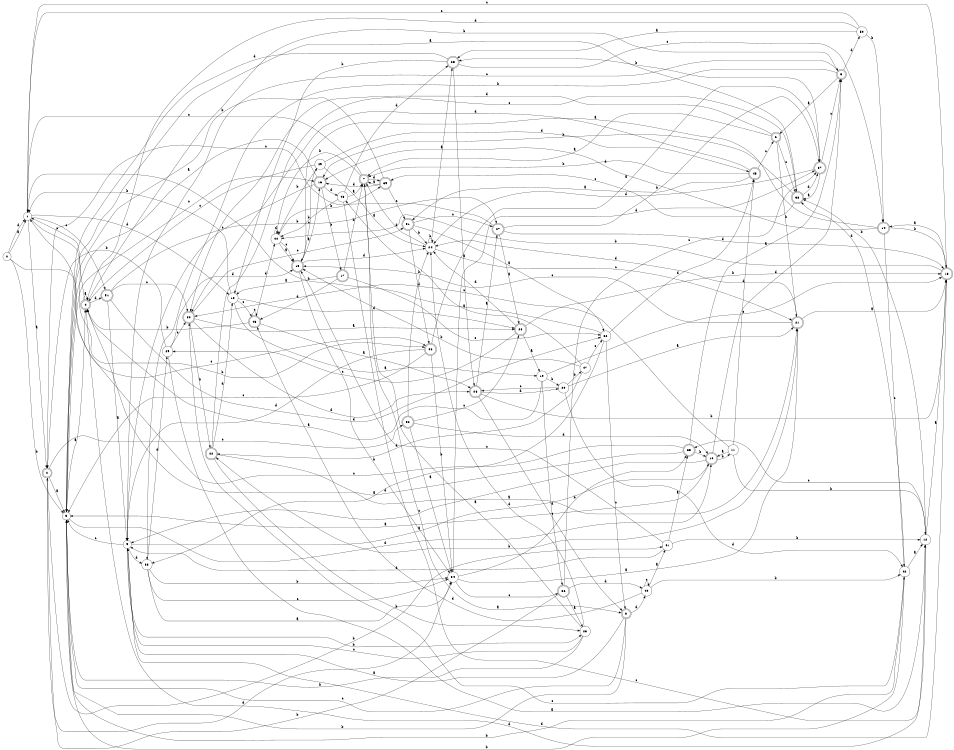 digraph n43_2 {
__start0 [label="" shape="none"];

rankdir=LR;
size="8,5";

s0 [style="filled", color="black", fillcolor="white" shape="circle", label="0"];
s1 [style="filled", color="black", fillcolor="white" shape="circle", label="1"];
s2 [style="rounded,filled", color="black", fillcolor="white" shape="doublecircle", label="2"];
s3 [style="filled", color="black", fillcolor="white" shape="circle", label="3"];
s4 [style="rounded,filled", color="black", fillcolor="white" shape="doublecircle", label="4"];
s5 [style="rounded,filled", color="black", fillcolor="white" shape="doublecircle", label="5"];
s6 [style="rounded,filled", color="black", fillcolor="white" shape="doublecircle", label="6"];
s7 [style="rounded,filled", color="black", fillcolor="white" shape="doublecircle", label="7"];
s8 [style="rounded,filled", color="black", fillcolor="white" shape="doublecircle", label="8"];
s9 [style="filled", color="black", fillcolor="white" shape="circle", label="9"];
s10 [style="rounded,filled", color="black", fillcolor="white" shape="doublecircle", label="10"];
s11 [style="filled", color="black", fillcolor="white" shape="circle", label="11"];
s12 [style="filled", color="black", fillcolor="white" shape="circle", label="12"];
s13 [style="rounded,filled", color="black", fillcolor="white" shape="doublecircle", label="13"];
s14 [style="rounded,filled", color="black", fillcolor="white" shape="doublecircle", label="14"];
s15 [style="rounded,filled", color="black", fillcolor="white" shape="doublecircle", label="15"];
s16 [style="rounded,filled", color="black", fillcolor="white" shape="doublecircle", label="16"];
s17 [style="rounded,filled", color="black", fillcolor="white" shape="doublecircle", label="17"];
s18 [style="filled", color="black", fillcolor="white" shape="circle", label="18"];
s19 [style="filled", color="black", fillcolor="white" shape="circle", label="19"];
s20 [style="filled", color="black", fillcolor="white" shape="circle", label="20"];
s21 [style="rounded,filled", color="black", fillcolor="white" shape="doublecircle", label="21"];
s22 [style="rounded,filled", color="black", fillcolor="white" shape="doublecircle", label="22"];
s23 [style="filled", color="black", fillcolor="white" shape="circle", label="23"];
s24 [style="filled", color="black", fillcolor="white" shape="circle", label="24"];
s25 [style="rounded,filled", color="black", fillcolor="white" shape="doublecircle", label="25"];
s26 [style="rounded,filled", color="black", fillcolor="white" shape="doublecircle", label="26"];
s27 [style="rounded,filled", color="black", fillcolor="white" shape="doublecircle", label="27"];
s28 [style="rounded,filled", color="black", fillcolor="white" shape="doublecircle", label="28"];
s29 [style="filled", color="black", fillcolor="white" shape="circle", label="29"];
s30 [style="rounded,filled", color="black", fillcolor="white" shape="doublecircle", label="30"];
s31 [style="rounded,filled", color="black", fillcolor="white" shape="doublecircle", label="31"];
s32 [style="filled", color="black", fillcolor="white" shape="circle", label="32"];
s33 [style="filled", color="black", fillcolor="white" shape="circle", label="33"];
s34 [style="filled", color="black", fillcolor="white" shape="circle", label="34"];
s35 [style="rounded,filled", color="black", fillcolor="white" shape="doublecircle", label="35"];
s36 [style="rounded,filled", color="black", fillcolor="white" shape="doublecircle", label="36"];
s37 [style="rounded,filled", color="black", fillcolor="white" shape="doublecircle", label="37"];
s38 [style="rounded,filled", color="black", fillcolor="white" shape="doublecircle", label="38"];
s39 [style="rounded,filled", color="black", fillcolor="white" shape="doublecircle", label="39"];
s40 [style="filled", color="black", fillcolor="white" shape="circle", label="40"];
s41 [style="filled", color="black", fillcolor="white" shape="circle", label="41"];
s42 [style="filled", color="black", fillcolor="white" shape="circle", label="42"];
s43 [style="rounded,filled", color="black", fillcolor="white" shape="doublecircle", label="43"];
s44 [style="filled", color="black", fillcolor="white" shape="circle", label="44"];
s45 [style="rounded,filled", color="black", fillcolor="white" shape="doublecircle", label="45"];
s46 [style="rounded,filled", color="black", fillcolor="white" shape="doublecircle", label="46"];
s47 [style="filled", color="black", fillcolor="white" shape="circle", label="47"];
s48 [style="filled", color="black", fillcolor="white" shape="circle", label="48"];
s49 [style="filled", color="black", fillcolor="white" shape="circle", label="49"];
s50 [style="filled", color="black", fillcolor="white" shape="circle", label="50"];
s51 [style="rounded,filled", color="black", fillcolor="white" shape="doublecircle", label="51"];
s52 [style="rounded,filled", color="black", fillcolor="white" shape="doublecircle", label="52"];
s0 -> s1 [label="a"];
s0 -> s3 [label="b"];
s0 -> s46 [label="c"];
s0 -> s1 [label="d"];
s1 -> s2 [label="a"];
s1 -> s46 [label="b"];
s1 -> s51 [label="c"];
s1 -> s18 [label="d"];
s2 -> s3 [label="a"];
s2 -> s41 [label="b"];
s2 -> s52 [label="c"];
s2 -> s34 [label="d"];
s3 -> s4 [label="a"];
s3 -> s42 [label="b"];
s3 -> s16 [label="c"];
s3 -> s10 [label="d"];
s4 -> s4 [label="a"];
s4 -> s5 [label="b"];
s4 -> s1 [label="c"];
s4 -> s51 [label="d"];
s5 -> s6 [label="a"];
s5 -> s33 [label="b"];
s5 -> s9 [label="c"];
s5 -> s50 [label="d"];
s6 -> s7 [label="a"];
s6 -> s21 [label="b"];
s6 -> s38 [label="c"];
s6 -> s30 [label="d"];
s7 -> s8 [label="a"];
s7 -> s44 [label="b"];
s7 -> s1 [label="c"];
s7 -> s39 [label="d"];
s8 -> s9 [label="a"];
s8 -> s3 [label="b"];
s8 -> s3 [label="c"];
s8 -> s40 [label="d"];
s9 -> s10 [label="a"];
s9 -> s23 [label="b"];
s9 -> s3 [label="c"];
s9 -> s33 [label="d"];
s10 -> s3 [label="a"];
s10 -> s11 [label="b"];
s10 -> s9 [label="c"];
s10 -> s5 [label="d"];
s11 -> s10 [label="a"];
s11 -> s12 [label="b"];
s11 -> s30 [label="c"];
s11 -> s45 [label="d"];
s12 -> s13 [label="a"];
s12 -> s38 [label="b"];
s12 -> s35 [label="c"];
s12 -> s4 [label="d"];
s13 -> s14 [label="a"];
s13 -> s44 [label="b"];
s13 -> s1 [label="c"];
s13 -> s9 [label="d"];
s14 -> s15 [label="a"];
s14 -> s13 [label="b"];
s14 -> s42 [label="c"];
s14 -> s16 [label="d"];
s15 -> s16 [label="a"];
s15 -> s34 [label="b"];
s15 -> s49 [label="c"];
s15 -> s24 [label="d"];
s16 -> s3 [label="a"];
s16 -> s17 [label="b"];
s16 -> s9 [label="c"];
s16 -> s48 [label="d"];
s17 -> s18 [label="a"];
s17 -> s7 [label="b"];
s17 -> s32 [label="c"];
s17 -> s43 [label="d"];
s18 -> s19 [label="a"];
s18 -> s1 [label="b"];
s18 -> s43 [label="c"];
s18 -> s28 [label="d"];
s19 -> s4 [label="a"];
s19 -> s20 [label="b"];
s19 -> s13 [label="c"];
s19 -> s36 [label="d"];
s20 -> s21 [label="a"];
s20 -> s47 [label="b"];
s20 -> s26 [label="c"];
s20 -> s42 [label="d"];
s21 -> s13 [label="a"];
s21 -> s22 [label="b"];
s21 -> s15 [label="c"];
s21 -> s24 [label="d"];
s22 -> s21 [label="a"];
s22 -> s23 [label="b"];
s22 -> s38 [label="c"];
s22 -> s18 [label="d"];
s23 -> s7 [label="a"];
s23 -> s3 [label="b"];
s23 -> s9 [label="c"];
s23 -> s24 [label="d"];
s24 -> s25 [label="a"];
s24 -> s24 [label="b"];
s24 -> s21 [label="c"];
s24 -> s7 [label="d"];
s25 -> s26 [label="a"];
s25 -> s18 [label="b"];
s25 -> s14 [label="c"];
s25 -> s3 [label="d"];
s26 -> s27 [label="a"];
s26 -> s13 [label="b"];
s26 -> s8 [label="c"];
s26 -> s20 [label="d"];
s27 -> s28 [label="a"];
s27 -> s37 [label="b"];
s27 -> s2 [label="c"];
s27 -> s13 [label="d"];
s28 -> s19 [label="a"];
s28 -> s13 [label="b"];
s28 -> s29 [label="c"];
s28 -> s24 [label="d"];
s29 -> s12 [label="a"];
s29 -> s2 [label="b"];
s29 -> s30 [label="c"];
s29 -> s15 [label="d"];
s30 -> s28 [label="a"];
s30 -> s22 [label="b"];
s30 -> s31 [label="c"];
s30 -> s26 [label="d"];
s31 -> s32 [label="a"];
s31 -> s24 [label="b"];
s31 -> s27 [label="c"];
s31 -> s46 [label="d"];
s32 -> s33 [label="a"];
s32 -> s1 [label="b"];
s32 -> s8 [label="c"];
s32 -> s45 [label="d"];
s33 -> s34 [label="a"];
s33 -> s34 [label="b"];
s33 -> s34 [label="c"];
s33 -> s29 [label="d"];
s34 -> s21 [label="a"];
s34 -> s35 [label="b"];
s34 -> s36 [label="c"];
s34 -> s37 [label="d"];
s35 -> s5 [label="a"];
s35 -> s10 [label="b"];
s35 -> s1 [label="c"];
s35 -> s4 [label="d"];
s36 -> s23 [label="a"];
s36 -> s2 [label="b"];
s36 -> s37 [label="c"];
s36 -> s40 [label="d"];
s37 -> s38 [label="a"];
s37 -> s25 [label="b"];
s37 -> s5 [label="c"];
s37 -> s24 [label="d"];
s38 -> s3 [label="a"];
s38 -> s16 [label="b"];
s38 -> s39 [label="c"];
s38 -> s37 [label="d"];
s39 -> s7 [label="a"];
s39 -> s3 [label="b"];
s39 -> s31 [label="c"];
s39 -> s16 [label="d"];
s40 -> s41 [label="a"];
s40 -> s42 [label="b"];
s40 -> s40 [label="c"];
s40 -> s43 [label="d"];
s41 -> s35 [label="a"];
s41 -> s12 [label="b"];
s41 -> s15 [label="c"];
s41 -> s9 [label="d"];
s42 -> s12 [label="a"];
s42 -> s3 [label="b"];
s42 -> s30 [label="c"];
s42 -> s38 [label="d"];
s43 -> s26 [label="a"];
s43 -> s4 [label="b"];
s43 -> s43 [label="c"];
s43 -> s44 [label="d"];
s44 -> s15 [label="a"];
s44 -> s39 [label="b"];
s44 -> s15 [label="c"];
s44 -> s44 [label="d"];
s45 -> s31 [label="a"];
s45 -> s7 [label="b"];
s45 -> s6 [label="c"];
s45 -> s30 [label="d"];
s46 -> s37 [label="a"];
s46 -> s34 [label="b"];
s46 -> s3 [label="c"];
s46 -> s9 [label="d"];
s47 -> s48 [label="a"];
s47 -> s15 [label="b"];
s47 -> s32 [label="c"];
s47 -> s22 [label="d"];
s48 -> s7 [label="a"];
s48 -> s44 [label="b"];
s48 -> s12 [label="c"];
s48 -> s25 [label="d"];
s49 -> s24 [label="a"];
s49 -> s44 [label="b"];
s49 -> s4 [label="c"];
s49 -> s45 [label="d"];
s50 -> s25 [label="a"];
s50 -> s14 [label="b"];
s50 -> s1 [label="c"];
s50 -> s4 [label="d"];
s51 -> s9 [label="a"];
s51 -> s27 [label="b"];
s51 -> s30 [label="c"];
s51 -> s32 [label="d"];
s52 -> s34 [label="a"];
s52 -> s24 [label="b"];
s52 -> s28 [label="c"];
s52 -> s10 [label="d"];

}